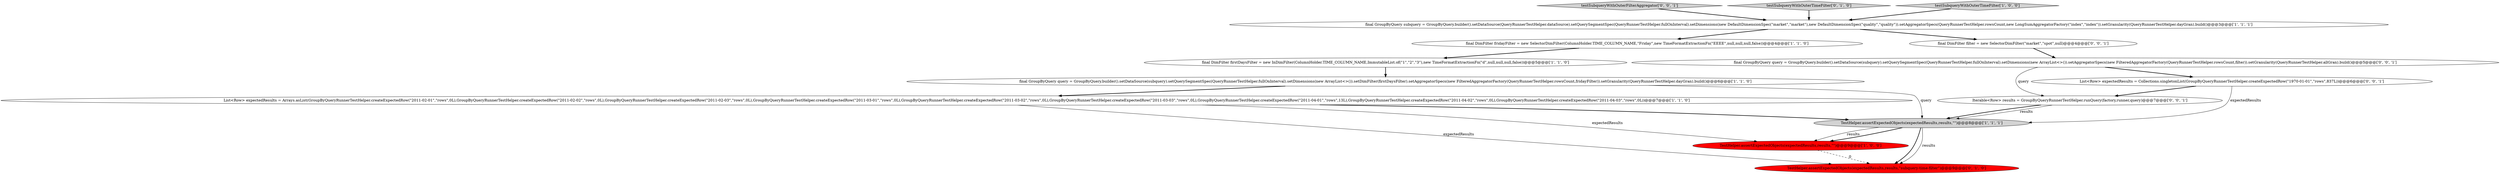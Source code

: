 digraph {
12 [style = filled, label = "testSubqueryWithOuterFilterAggregator['0', '0', '1']", fillcolor = lightgray, shape = diamond image = "AAA0AAABBB3BBB"];
1 [style = filled, label = "final GroupByQuery query = GroupByQuery.builder().setDataSource(subquery).setQuerySegmentSpec(QueryRunnerTestHelper.fullOnInterval).setDimensions(new ArrayList<>()).setDimFilter(firstDaysFilter).setAggregatorSpecs(new FilteredAggregatorFactory(QueryRunnerTestHelper.rowsCount,fridayFilter)).setGranularity(QueryRunnerTestHelper.dayGran).build()@@@6@@@['1', '1', '0']", fillcolor = white, shape = ellipse image = "AAA0AAABBB1BBB"];
5 [style = filled, label = "List<Row> expectedResults = Arrays.asList(GroupByQueryRunnerTestHelper.createExpectedRow(\"2011-02-01\",\"rows\",0L),GroupByQueryRunnerTestHelper.createExpectedRow(\"2011-02-02\",\"rows\",0L),GroupByQueryRunnerTestHelper.createExpectedRow(\"2011-02-03\",\"rows\",0L),GroupByQueryRunnerTestHelper.createExpectedRow(\"2011-03-01\",\"rows\",0L),GroupByQueryRunnerTestHelper.createExpectedRow(\"2011-03-02\",\"rows\",0L),GroupByQueryRunnerTestHelper.createExpectedRow(\"2011-03-03\",\"rows\",0L),GroupByQueryRunnerTestHelper.createExpectedRow(\"2011-04-01\",\"rows\",13L),GroupByQueryRunnerTestHelper.createExpectedRow(\"2011-04-02\",\"rows\",0L),GroupByQueryRunnerTestHelper.createExpectedRow(\"2011-04-03\",\"rows\",0L))@@@7@@@['1', '1', '0']", fillcolor = white, shape = ellipse image = "AAA0AAABBB1BBB"];
13 [style = filled, label = "final GroupByQuery query = GroupByQuery.builder().setDataSource(subquery).setQuerySegmentSpec(QueryRunnerTestHelper.fullOnInterval).setDimensions(new ArrayList<>()).setAggregatorSpecs(new FilteredAggregatorFactory(QueryRunnerTestHelper.rowsCount,filter)).setGranularity(QueryRunnerTestHelper.allGran).build()@@@5@@@['0', '0', '1']", fillcolor = white, shape = ellipse image = "AAA0AAABBB3BBB"];
2 [style = filled, label = "final GroupByQuery subquery = GroupByQuery.builder().setDataSource(QueryRunnerTestHelper.dataSource).setQuerySegmentSpec(QueryRunnerTestHelper.fullOnInterval).setDimensions(new DefaultDimensionSpec(\"market\",\"market\"),new DefaultDimensionSpec(\"quality\",\"quality\")).setAggregatorSpecs(QueryRunnerTestHelper.rowsCount,new LongSumAggregatorFactory(\"index\",\"index\")).setGranularity(QueryRunnerTestHelper.dayGran).build()@@@3@@@['1', '1', '1']", fillcolor = white, shape = ellipse image = "AAA0AAABBB1BBB"];
0 [style = filled, label = "final DimFilter fridayFilter = new SelectorDimFilter(ColumnHolder.TIME_COLUMN_NAME,\"Friday\",new TimeFormatExtractionFn(\"EEEE\",null,null,null,false))@@@4@@@['1', '1', '0']", fillcolor = white, shape = ellipse image = "AAA0AAABBB1BBB"];
6 [style = filled, label = "TestHelper.assertExpectedObjects(expectedResults,results,\"\")@@@9@@@['1', '0', '0']", fillcolor = red, shape = ellipse image = "AAA1AAABBB1BBB"];
3 [style = filled, label = "final DimFilter firstDaysFilter = new InDimFilter(ColumnHolder.TIME_COLUMN_NAME,ImmutableList.of(\"1\",\"2\",\"3\"),new TimeFormatExtractionFn(\"d\",null,null,null,false))@@@5@@@['1', '1', '0']", fillcolor = white, shape = ellipse image = "AAA0AAABBB1BBB"];
8 [style = filled, label = "TestHelper.assertExpectedObjects(expectedResults,results,\"subquery-time-filter\")@@@9@@@['0', '1', '0']", fillcolor = red, shape = ellipse image = "AAA1AAABBB2BBB"];
10 [style = filled, label = "final DimFilter filter = new SelectorDimFilter(\"market\",\"spot\",null)@@@4@@@['0', '0', '1']", fillcolor = white, shape = ellipse image = "AAA0AAABBB3BBB"];
14 [style = filled, label = "Iterable<Row> results = GroupByQueryRunnerTestHelper.runQuery(factory,runner,query)@@@7@@@['0', '0', '1']", fillcolor = white, shape = ellipse image = "AAA0AAABBB3BBB"];
11 [style = filled, label = "List<Row> expectedResults = Collections.singletonList(GroupByQueryRunnerTestHelper.createExpectedRow(\"1970-01-01\",\"rows\",837L))@@@6@@@['0', '0', '1']", fillcolor = white, shape = ellipse image = "AAA0AAABBB3BBB"];
9 [style = filled, label = "testSubqueryWithOuterTimeFilter['0', '1', '0']", fillcolor = lightgray, shape = diamond image = "AAA0AAABBB2BBB"];
7 [style = filled, label = "TestHelper.assertExpectedObjects(expectedResults,results,\"\")@@@8@@@['1', '1', '1']", fillcolor = lightgray, shape = ellipse image = "AAA0AAABBB1BBB"];
4 [style = filled, label = "testSubqueryWithOuterTimeFilter['1', '0', '0']", fillcolor = lightgray, shape = diamond image = "AAA0AAABBB1BBB"];
1->5 [style = bold, label=""];
0->3 [style = bold, label=""];
6->8 [style = dashed, label="0"];
3->1 [style = bold, label=""];
7->6 [style = solid, label="results"];
11->14 [style = bold, label=""];
9->2 [style = bold, label=""];
11->7 [style = solid, label="expectedResults"];
4->2 [style = bold, label=""];
7->8 [style = bold, label=""];
2->10 [style = bold, label=""];
13->11 [style = bold, label=""];
5->6 [style = solid, label="expectedResults"];
14->7 [style = bold, label=""];
12->2 [style = bold, label=""];
2->0 [style = bold, label=""];
10->13 [style = bold, label=""];
7->8 [style = solid, label="results"];
7->6 [style = bold, label=""];
13->14 [style = solid, label="query"];
5->7 [style = bold, label=""];
1->7 [style = solid, label="query"];
14->7 [style = solid, label="results"];
5->8 [style = solid, label="expectedResults"];
}
